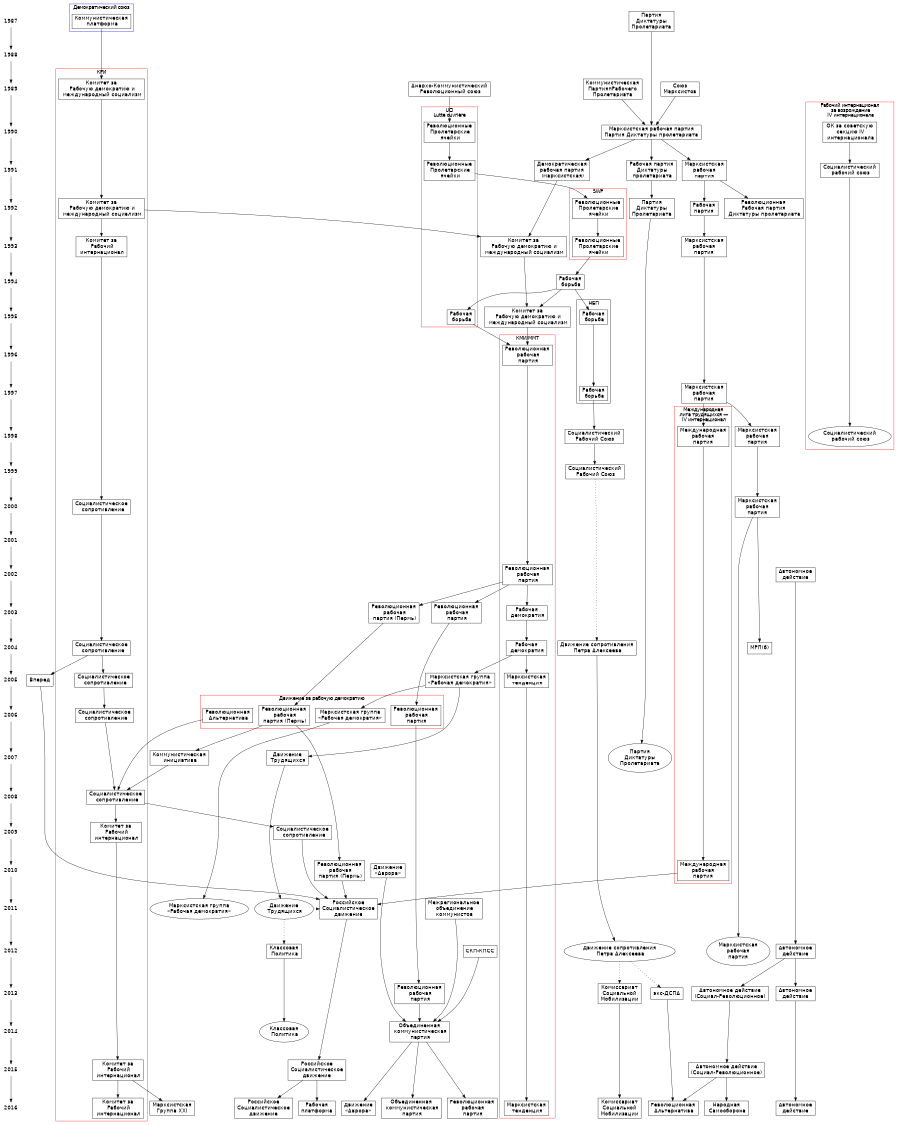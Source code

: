 digraph commy {
	newrank=true
	ranksep=.75; size = "7.5,7.5";
	fontname=Helvetica;
	rankdir=TB;
	node [shape=plaintext, fontsize=16, fontname=Helvetica];

	subgraph Years{
		1987 -> 1988 -> 1989 -> 
		1990 -> 1991 -> 1992 -> 1993 -> 1994 -> 1995 -> 1996 -> 1997 -> 1998 -> 1999 ->
		2000 -> 2001 -> 2002 -> 2003 -> 2004 -> 2005 -> 2006 -> 2007 -> 2008 -> 2009 ->
		2010 -> 2011 -> 2012 -> 2013 -> 2014 -> 2015 -> 2016;
	}

	subgraph clusterDS {
		color=blue;
		label="Демократический союз"
		{node [shape=box];
			CP 
		}
	};

	subgraph clusterCWI {
		color=red;
		label="КРИ";
		{node [shape=box];
			"КРДМС" ->  "КРДМС92" -> "КРИ" -> "Соцсопр" -> SS04 -> SS05 -> SS06 -> SS08 -> CWI09 ->
			CWI15 -> CWI16
		}
	};
	node [shape=box]
	SS04 -> "Вперед" -> "РСД" -> "РСД15" -> "РСД16";
	CI -> SS08;
	RA -> SS08 -> SS09  -> "РСД" ;
	RA [label="Революционная\n Альтернатива"];
	"КРДМС", "КРДМС92", "КРДМС93", "КРДМС95" [label="Комитет за\n Рабочую демократию и\n международный социализм"]; 
	"Соцсопр", SS04, SS05, SS06, SS08, SS09 [label="Социалистическое\n  сопротивление"];
	"КРИ", CWI09, CWI15, CWI16 [label="Комитет за\n Рабочий\n интернационал"];

	subgraph clusterMMT {
		color=red;
		label="КМИ/ММТ";
		URL="http://marxist.com"
		{node [shape=box];
			"РРП" -> "РРП02" -> "РД"-> "РД04" -> MT ->
			MT16
		}
	};
	"РД", "РД04" [label="Рабочая\n демократия"];
	MT, MT16 [label="Марксистская\n тенденция"];
	MT, MT16 [URL="http://1917.com"];
	
	subgraph clusterLO {
		color=red;
		label="UCI\nLutte ouvrière";
		{node [shape=box];
			"РПЯ", "РПЯ91", "LO95" 
		}
	};

	subgraph clusterSWP {
		color=red;
		label="SWP";
		{node [shape=box];
			"РПЯ92" -> "РПЯ93"
		}
	};
	subgraph clusterMWD {
		color=red;
		label="Движение за рабочую демократию";
		{node [shape=box];
			SS06, "РРПП06", "РРПМ06", "МГРД06", RA 
		}
	};
	subgraph clusterNBP {
		color=black;
		label="НБП";
		{node [shape=box];
			WS95, WS97 
		}
	};
	subgraph clusterIV {
		color=red;
		label="Рабочий интернационал\n за возрождение\n IV интернационала";
		{node [shape=box]; OKIV -> SWS -> SWS98}
	};
	subgraph clusterIWP {
		color=red;
		label="Международная\n лига трудящихся —\n IV интернационал";
		{node [shape=box]; "МежРП", "МежРП10"}
	};
	node [shape=box];
	{ rank = same; 1987; CP, "ПДП" }
	{ rank = same; 1989; "АКРС", UM, CPWP}
	{ rank = same; 1990; "РПЯ", OKIV "МРП/ПДП" }
	{ rank = same; 1991; "РПЯ91", SWS, "МРП", "РПДП", "ДРП"}
	{ rank = same; 1992; "КРДМС92", "РПЯ92", "ПДП92", "РП", "РРПДП""РП", "РРПДП""РП", "РРПДП" }
	{ rank = same; 1993; "КРДМС93", "КРИ", "РПЯ93", "МРП93"}
	{ rank = same; 1994; WS94 }
	{ rank = same; 1995; WS95, "КРДМС95", LO95}
	{ rank = same; 1998; SWU98, SWS98, "МежРП", "МРП98"}
	{ rank = same; 1999; SWU99} 
	{ rank = same; 2000; "Соцсопр" }
	{ rank = same; 2000; "МРП01" }
	{ rank = same; 2002; "РРП02", "АД" }
	{ rank = same; 2003; "РД", "РРПМ", "РРПП" }
	{ rank = same; 2004; "РД04", "ДСПА", "МРП(б)"}
	{ rank = same; 2005; SS05, "Вперед", MT, "МГРД" }
	{ rank = same; 2006; SS06, "РРПП06", "РРПМ06", "МГРД06", RA }
	{ rank = same; 2007; CI, WM, "ПДП07"}
	{ rank = same; 2008; SS08}
	{ rank = same; 2009; SS09, CWI09}
	{ rank = same; 2010; "РРПП10", "МежРП10", "Аврора"}
	{ rank = same; 2011; "РСД", "МГРД11", WM11, "МОК"}
	{ rank = same; 2012; "ДСПА12", ClP , "СКП-КПСС", "МРП12", "АД12"}
	{ rank = same; 2013; CSM, "экс-ДСПА", "РРП13", "АД13", "АДСР" }
	{ rank = same; 2014; ClP14, "ОКП" }
	{ rank = same; 2015; CWI15, "РСД15", "АДСР15"}
	{ rank = same; 2016; MT16, CWI16, "РСД16", WP, P21, CSM16, RA16, "Аврора16", "ОКП16", "РРП16", "АД16", "НС" }
	
	CP -> "КРДМС";
	UM [label="Союз\nМарксистов"];
	"ПДП", "ПДП92", "ПДП07" [label="Партия\nДиктатуры\nПролетариата"];
	"МРП/ПДП" [label="Марксистская рабочая партия\nПартия Диктатуры пролетариата"];
	{UM, "ПДП", CPWP} -> "МРП/ПДП" -> {"МРП", "РПДП", "ДРП"};
	"РПДП" -> "ПДП92" -> "ПДП07";
	"МРП" -> {"РП", "РРПДП"};
	"ДРП" [label="Демократическая\nрабочая партия\n (марксистская)"];
	"МРП", "МРП93", "МРП96", "МРП98", "МРП01", "МРП12" [label="Марксистская\nрабочая\nпартия"];
	"МежРП","МежРП10" [label="Международная\nрабочая\nпартия"];
	"РП" [label="Рабочая\nпартия"];
	"РРПДП" [label="Революционная\nРабочая партия\n Диктатуры пролетариата"];
	"РПДП"[label="Рабочая партия\n Диктатуры\n пролетариата"];
	"РП" -> "МРП93" -> "МРП96" -> {"МРП98", "МежРП"};
	"МРП98" -> "МРП01"-> {"МРП(б)", "МРП12"};
	"МежРП" -> "МежРП10" -> "РСД";
	CPWP [label="Коммунистическая\nПартия\пРабочего\nПролетариата"];
	"ДРП" -> "КРДМС93";
	CP  [label="Коммунистическая\n платформа"];
	SWS, SWS98 [label="Социалистический\n рабочий союз"];
	OKIV  [label="ОК за советскую\n секцию IV\n интернационала"];
	"АКРС" -> "РПЯ" -> "РПЯ91" -> "РПЯ92";
	"АКРС"[label="Анархо-Коммунистический\n Революционный союз"];
	"РПЯ", "РПЯ91", "РПЯ92", "РПЯ93" [label="Революционные\n Пролетарские\n ячейки"];
	"РПЯ93" -> WS94 -> WS95 -> WS97 -> SWU98 -> SWU99;
	WS94 -> LO95 -> "РРП";
	SWU99 -> "ДСПА" [style=dotted];
	"ДСПА" -> "ДСПА12";
	"ДСПА12" -> CSM [style=dotted];
	 CSM -> CSM16;
	"ДСПА12" -> "экс-ДСПА" [style=dotted];
	"экс-ДСПА" -> RA16;
	CSM, CSM16 [label="Комиссариат\nСоциальной\nМобилизации"];
	LO95, WS94, WS95, WS97 [label="Рабочая\n борьба"];
	"ДСПА",	"ДСПА12" [label="Движение сопротивления\n Петра Алексеева"];
	WS94 -> "КРДМС95";
	"КРДМС92" -> "КРДМС93" ->"КРДМС95" -> "РРП";
	"РРП02"	-> "РРПМ" -> "РРПМ06" -> "РРП13";
	{"МОК", "СКП-КПСС", "РРП13", "Аврора"} -> "ОКП";
	"ОКП","ОКП16"  [label="Объединенная\n коммунистическая\n партия"];
	"ОКП" -> {"РРП16", "ОКП16", "Аврора16"};
	"Аврора", "Аврора16" [label="Движение\n«Аврора»"];
	"МОК" [label="Межрегиональное\n объединение\n коммунистов"];
	"РРП02", "РРПМ", "РРПМ06", "РРП", "РРП16", "РРП13", "РРП16" [label="Революционная\n рабочая\n партия"]; 
	"РРПП", "РРПП06", "РРПП10"  [label="Революционная\n рабочая\n партия (Пермь)"];
	"РРПП06" -> CI;
	CI [label="Коммунистическая\n инициатива"];
	RA, RA16 [label="Революционная\n Альтернатива"];
	"РРП02" -> "РРПП" -> "РРПП06" -> "РРПП10" -> "РСД";
	"РД04" -> "МГРД" -> "МГРД06" -> "МГРД11";
	"МГРД11", "ДСПА12", "ПДП07", "МРП12" [shape="ellipse"];
	"МГРД" -> WM -> WM11;
	WM, WM11 [label="Движение\n Трудящихся"];
	WM11 -> "РСД" [style=dotted];
	WM11, ClP14, SWS98 [shape="ellipse"];
	WM11 -> ClP  [style=dotted];
	ClP -> ClP14;
	ClP, ClP14 [label="Классовая\n Политика"] ;
	"МГРД", "МГРД06", "МГРД11" [label="Марксистская группа\n«Рабочая демократия»"];
	"РСД15" -> WP;
	WP [label="Рабочая\nплатформа"];
	"РСД", "РСД15", "РСД16" [label="Российское\nСоциалистическое\nдвижение"];
	CWI15 -> P21;
	P21 [label="Марксистская\nГруппа XXI"];
	SWU98, SWU99 [label="Социалистический\n Рабочий Союз"]
	"АД" -> "АД12" -> {"АД13", "АДСР"};
	"АД13" -> "АД16";
	"АДСР" -> "АДСР15" -> {"НС", RA16};
	"АД","АД12", "АД13", "АД16"  [label="Автономное\nдействие"];
	"АДСР", "АДСР15" [label="Автономное действие\n(Социал-Революционное)"];
	"НС" [label="Народная\n Самооборона"];
}
